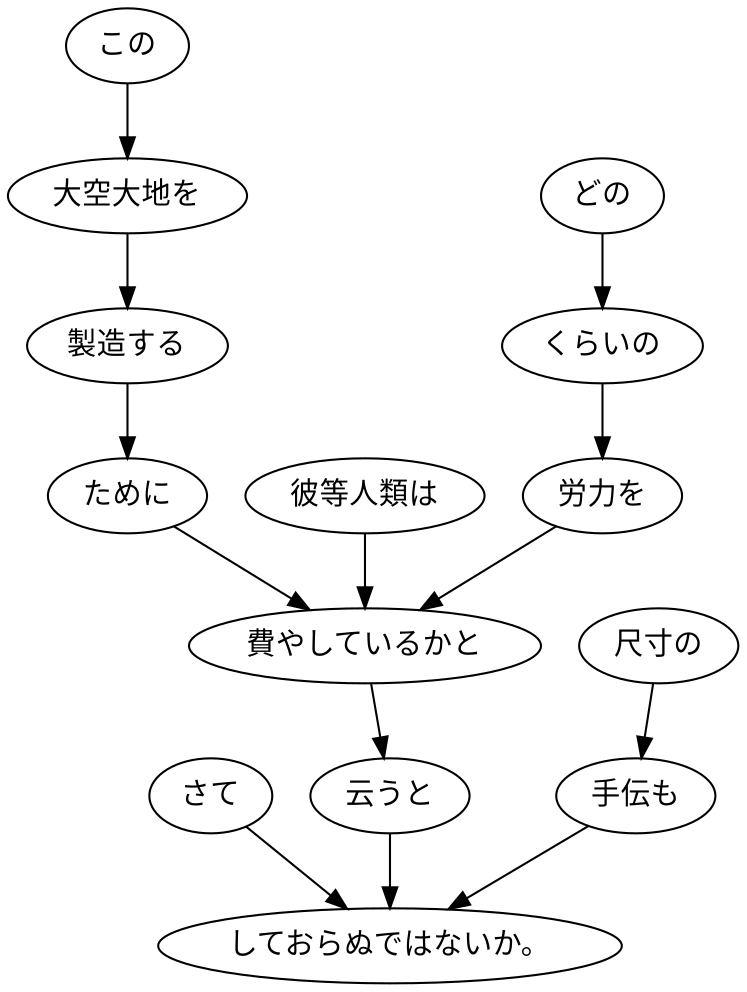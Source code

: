 digraph graph2059 {
	node0 [label="さて"];
	node1 [label="この"];
	node2 [label="大空大地を"];
	node3 [label="製造する"];
	node4 [label="ために"];
	node5 [label="彼等人類は"];
	node6 [label="どの"];
	node7 [label="くらいの"];
	node8 [label="労力を"];
	node9 [label="費やしているかと"];
	node10 [label="云うと"];
	node11 [label="尺寸の"];
	node12 [label="手伝も"];
	node13 [label="しておらぬではないか。"];
	node0 -> node13;
	node1 -> node2;
	node2 -> node3;
	node3 -> node4;
	node4 -> node9;
	node5 -> node9;
	node6 -> node7;
	node7 -> node8;
	node8 -> node9;
	node9 -> node10;
	node10 -> node13;
	node11 -> node12;
	node12 -> node13;
}
